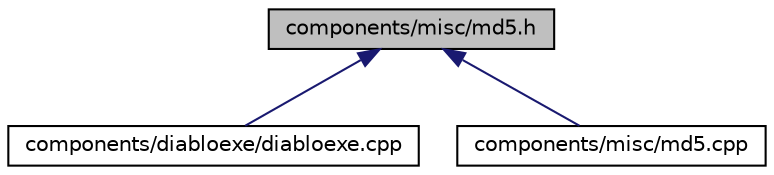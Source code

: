 digraph G
{
  edge [fontname="Helvetica",fontsize="10",labelfontname="Helvetica",labelfontsize="10"];
  node [fontname="Helvetica",fontsize="10",shape=record];
  Node1 [label="components/misc/md5.h",height=0.2,width=0.4,color="black", fillcolor="grey75", style="filled" fontcolor="black"];
  Node1 -> Node2 [dir="back",color="midnightblue",fontsize="10",style="solid",fontname="Helvetica"];
  Node2 [label="components/diabloexe/diabloexe.cpp",height=0.2,width=0.4,color="black", fillcolor="white", style="filled",URL="$diabloexe_8cpp.html"];
  Node1 -> Node3 [dir="back",color="midnightblue",fontsize="10",style="solid",fontname="Helvetica"];
  Node3 [label="components/misc/md5.cpp",height=0.2,width=0.4,color="black", fillcolor="white", style="filled",URL="$md5_8cpp.html"];
}
